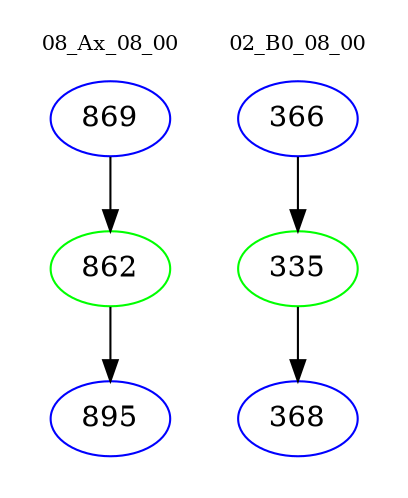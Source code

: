 digraph{
subgraph cluster_0 {
color = white
label = "08_Ax_08_00";
fontsize=10;
T0_869 [label="869", color="blue"]
T0_869 -> T0_862 [color="black"]
T0_862 [label="862", color="green"]
T0_862 -> T0_895 [color="black"]
T0_895 [label="895", color="blue"]
}
subgraph cluster_1 {
color = white
label = "02_B0_08_00";
fontsize=10;
T1_366 [label="366", color="blue"]
T1_366 -> T1_335 [color="black"]
T1_335 [label="335", color="green"]
T1_335 -> T1_368 [color="black"]
T1_368 [label="368", color="blue"]
}
}
